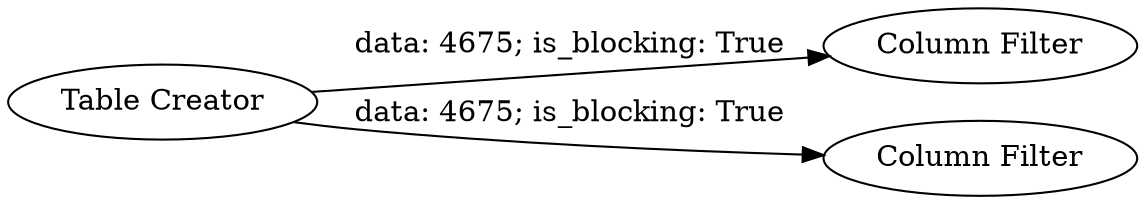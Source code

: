 digraph {
	"6111955456220808366_3" [label="Column Filter"]
	"6111955456220808366_1" [label="Column Filter"]
	"6111955456220808366_2" [label="Table Creator"]
	"6111955456220808366_2" -> "6111955456220808366_3" [label="data: 4675; is_blocking: True"]
	"6111955456220808366_2" -> "6111955456220808366_1" [label="data: 4675; is_blocking: True"]
	rankdir=LR
}

